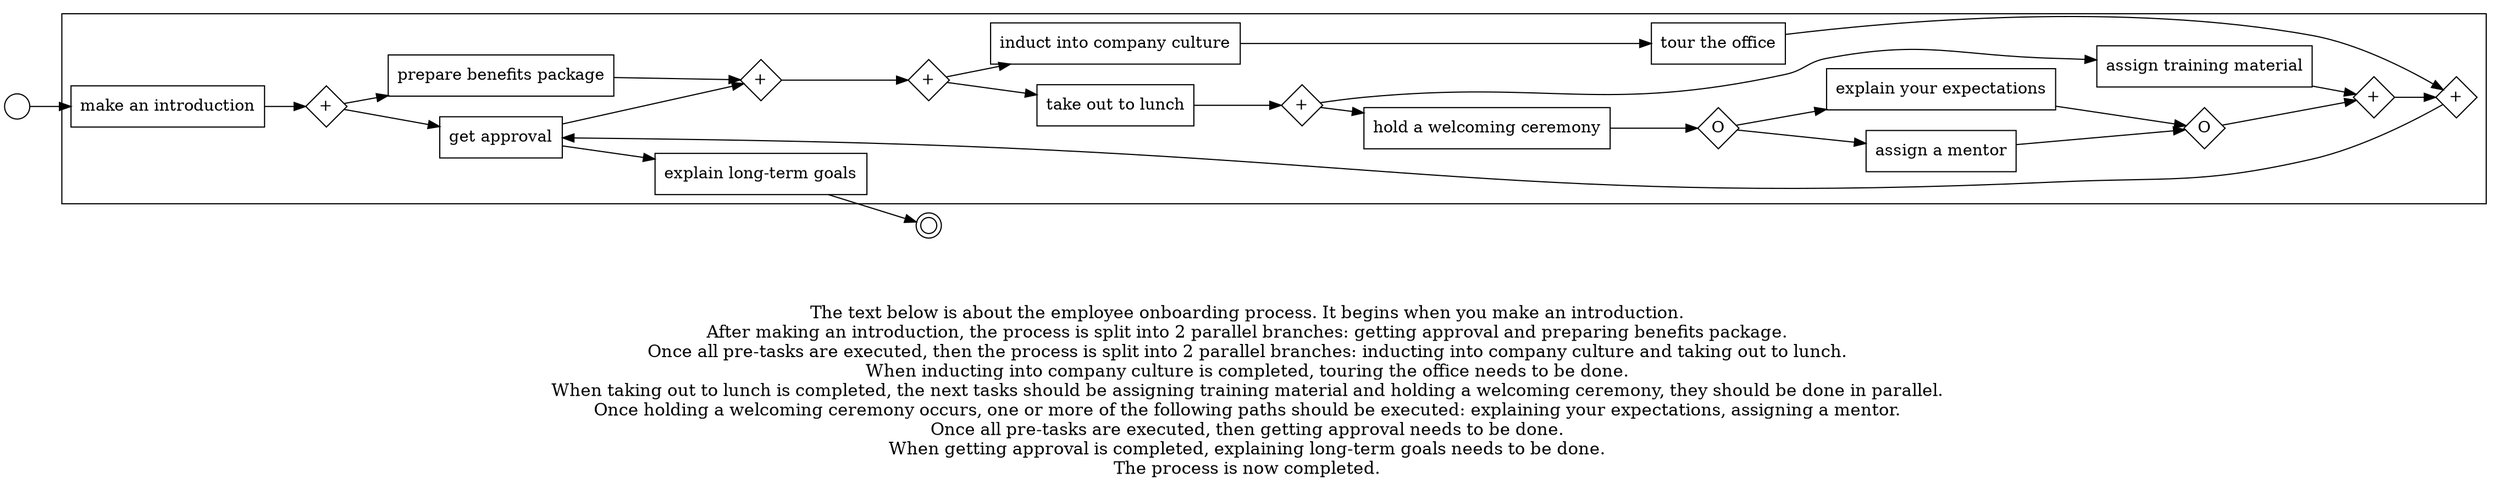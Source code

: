 digraph employee_onboarding_process_96 {
	graph [rankdir=LR]
	START_NODE [label="" shape=circle width=0.3]
	subgraph CLUSTER_0 {
		"make an introduction" [shape=box]
		"AND_SPLIT--2. Before first day_XXB4" [label="+" fixedsize=true shape=diamond width=0.5]
		"make an introduction" -> "AND_SPLIT--2. Before first day_XXB4"
		"get approval" [shape=box]
		"AND_SPLIT--2. Before first day_XXB4" -> "get approval"
		"prepare benefits package" [shape=box]
		"AND_SPLIT--2. Before first day_XXB4" -> "prepare benefits package"
		"AND_JOIN--2. Before first day_XXB4" [label="+" fixedsize=true shape=diamond width=0.5]
		"get approval" -> "AND_JOIN--2. Before first day_XXB4"
		"prepare benefits package" -> "AND_JOIN--2. Before first day_XXB4"
		"AND_SPLIT--3. First day_CY4A" [label="+" fixedsize=true shape=diamond width=0.5]
		"AND_JOIN--2. Before first day_XXB4" -> "AND_SPLIT--3. First day_CY4A"
		"induct into company culture" [shape=box]
		"AND_SPLIT--3. First day_CY4A" -> "induct into company culture"
		"take out to lunch" [shape=box]
		"AND_SPLIT--3. First day_CY4A" -> "take out to lunch"
		"tour the office" [shape=box]
		"induct into company culture" -> "tour the office"
		"AND_SPLIT--3. First day_VON6" [label="+" fixedsize=true shape=diamond width=0.5]
		"take out to lunch" -> "AND_SPLIT--3. First day_VON6"
		"assign training material" [shape=box]
		"AND_SPLIT--3. First day_VON6" -> "assign training material"
		"hold a welcoming ceremony" [shape=box]
		"AND_SPLIT--3. First day_VON6" -> "hold a welcoming ceremony"
		"OR_SPLIT--3. First day_YF19" [label=O fixedsize=true shape=diamond width=0.5]
		"hold a welcoming ceremony" -> "OR_SPLIT--3. First day_YF19"
		"explain your expectations" [shape=box]
		"OR_SPLIT--3. First day_YF19" -> "explain your expectations"
		"assign a mentor" [shape=box]
		"OR_SPLIT--3. First day_YF19" -> "assign a mentor"
		"OR_JOIN--3. First day_YF19" [label=O fixedsize=true shape=diamond width=0.5]
		"explain your expectations" -> "OR_JOIN--3. First day_YF19"
		"assign a mentor" -> "OR_JOIN--3. First day_YF19"
		"AND_JOIN--3. First day_VON6" [label="+" fixedsize=true shape=diamond width=0.5]
		"assign training material" -> "AND_JOIN--3. First day_VON6"
		"OR_JOIN--3. First day_YF19" -> "AND_JOIN--3. First day_VON6"
		"AND_JOIN--3. First day_CY4A" [label="+" fixedsize=true shape=diamond width=0.5]
		"tour the office" -> "AND_JOIN--3. First day_CY4A"
		"AND_JOIN--3. First day_VON6" -> "AND_JOIN--3. First day_CY4A"
		"get approval" [shape=box]
		"AND_JOIN--3. First day_CY4A" -> "get approval"
		"explain long-term goals" [shape=box]
		"get approval" -> "explain long-term goals"
	}
	START_NODE -> "make an introduction"
	END_NODE [label="" shape=doublecircle width=0.2]
	"explain long-term goals" -> END_NODE
	fontsize=15 label="\n\n
The text below is about the employee onboarding process. It begins when you make an introduction. 
After making an introduction, the process is split into 2 parallel branches: getting approval and preparing benefits package. 
Once all pre-tasks are executed, then the process is split into 2 parallel branches: inducting into company culture and taking out to lunch. 
When inducting into company culture is completed, touring the office needs to be done. 
When taking out to lunch is completed, the next tasks should be assigning training material and holding a welcoming ceremony, they should be done in parallel. 
Once holding a welcoming ceremony occurs, one or more of the following paths should be executed: explaining your expectations, assigning a mentor. 
Once all pre-tasks are executed, then getting approval needs to be done. 
When getting approval is completed, explaining long-term goals needs to be done. 
The process is now completed. 
"
}
